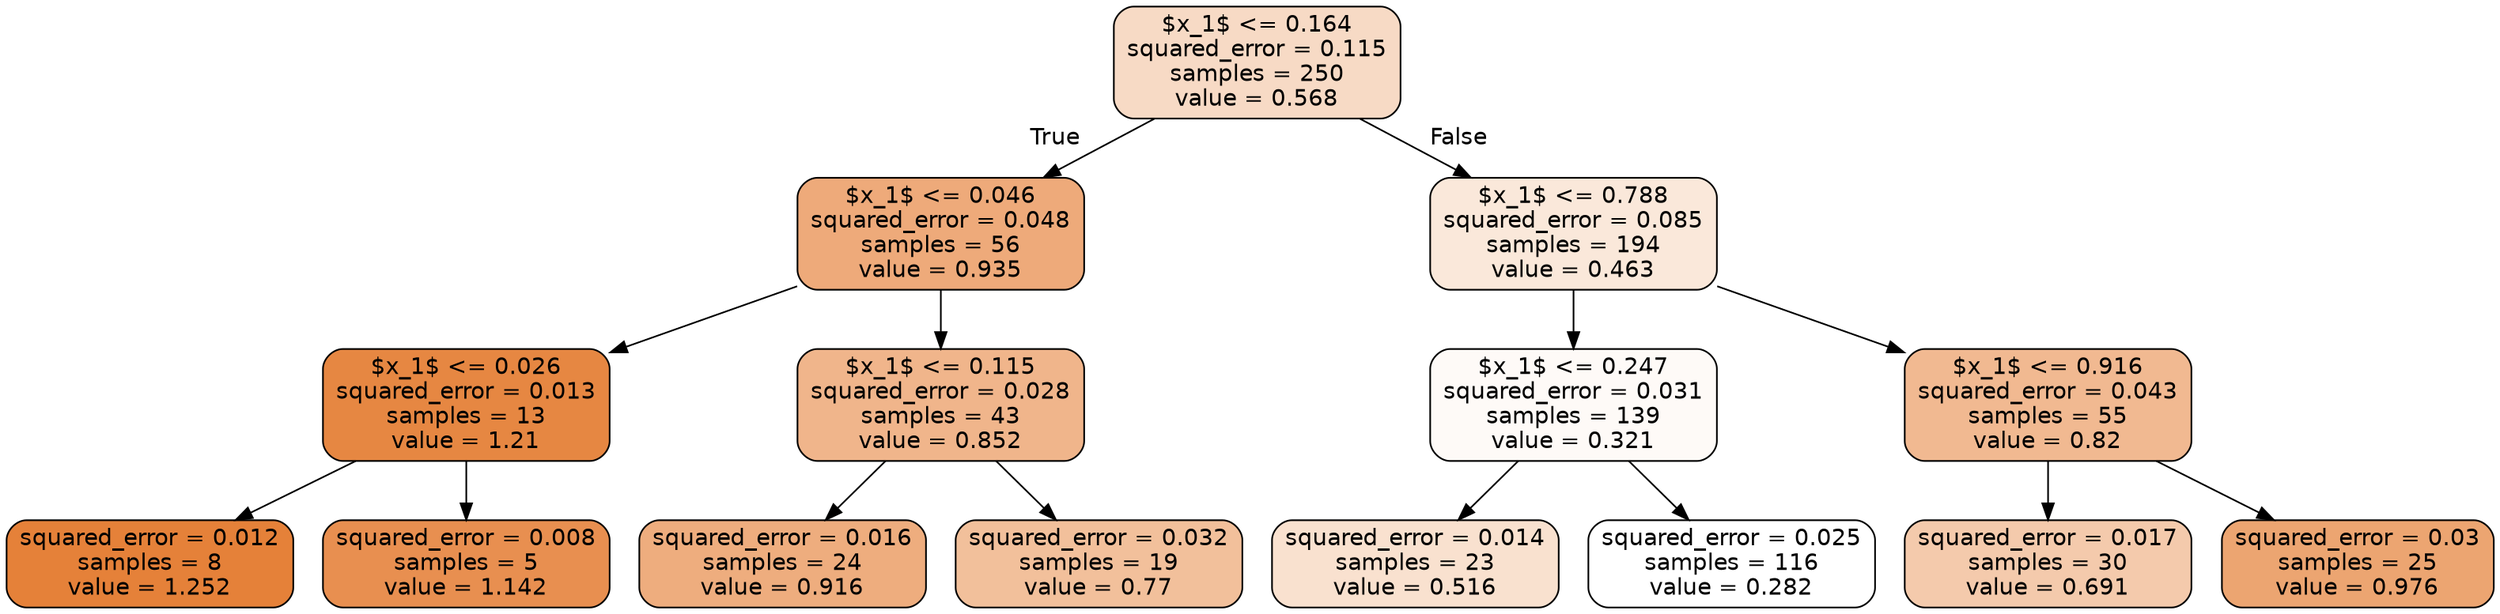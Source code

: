digraph Tree {
node [shape=box, style="filled, rounded", color="black", fontname="helvetica"] ;
edge [fontname="helvetica"] ;
0 [label="$x_1$ <= 0.164\nsquared_error = 0.115\nsamples = 250\nvalue = 0.568", fillcolor="#f7dac5"] ;
1 [label="$x_1$ <= 0.046\nsquared_error = 0.048\nsamples = 56\nvalue = 0.935", fillcolor="#eeaa7a"] ;
0 -> 1 [labeldistance=2.5, labelangle=45, headlabel="True"] ;
2 [label="$x_1$ <= 0.026\nsquared_error = 0.013\nsamples = 13\nvalue = 1.21", fillcolor="#e68742"] ;
1 -> 2 ;
3 [label="squared_error = 0.012\nsamples = 8\nvalue = 1.252", fillcolor="#e58139"] ;
2 -> 3 ;
4 [label="squared_error = 0.008\nsamples = 5\nvalue = 1.142", fillcolor="#e88f50"] ;
2 -> 4 ;
5 [label="$x_1$ <= 0.115\nsquared_error = 0.028\nsamples = 43\nvalue = 0.852", fillcolor="#f0b58b"] ;
1 -> 5 ;
6 [label="squared_error = 0.016\nsamples = 24\nvalue = 0.916", fillcolor="#eead7e"] ;
5 -> 6 ;
7 [label="squared_error = 0.032\nsamples = 19\nvalue = 0.77", fillcolor="#f2c09b"] ;
5 -> 7 ;
8 [label="$x_1$ <= 0.788\nsquared_error = 0.085\nsamples = 194\nvalue = 0.463", fillcolor="#fae8da"] ;
0 -> 8 [labeldistance=2.5, labelangle=-45, headlabel="False"] ;
9 [label="$x_1$ <= 0.247\nsquared_error = 0.031\nsamples = 139\nvalue = 0.321", fillcolor="#fefaf7"] ;
8 -> 9 ;
10 [label="squared_error = 0.014\nsamples = 23\nvalue = 0.516", fillcolor="#f9e1cf"] ;
9 -> 10 ;
11 [label="squared_error = 0.025\nsamples = 116\nvalue = 0.282", fillcolor="#ffffff"] ;
9 -> 11 ;
12 [label="$x_1$ <= 0.916\nsquared_error = 0.043\nsamples = 55\nvalue = 0.82", fillcolor="#f1b991"] ;
8 -> 12 ;
13 [label="squared_error = 0.017\nsamples = 30\nvalue = 0.691", fillcolor="#f4caac"] ;
12 -> 13 ;
14 [label="squared_error = 0.03\nsamples = 25\nvalue = 0.976", fillcolor="#eca571"] ;
12 -> 14 ;
}